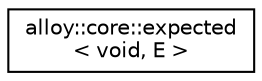digraph "Graphical Class Hierarchy"
{
  edge [fontname="Helvetica",fontsize="10",labelfontname="Helvetica",labelfontsize="10"];
  node [fontname="Helvetica",fontsize="10",shape=record];
  rankdir="LR";
  Node1 [label="alloy::core::expected\l\< void, E \>",height=0.2,width=0.4,color="black", fillcolor="white", style="filled",URL="$d4/db8/classalloy_1_1core_1_1expected_3_01void_00_01_e_01_4.html"];
}
